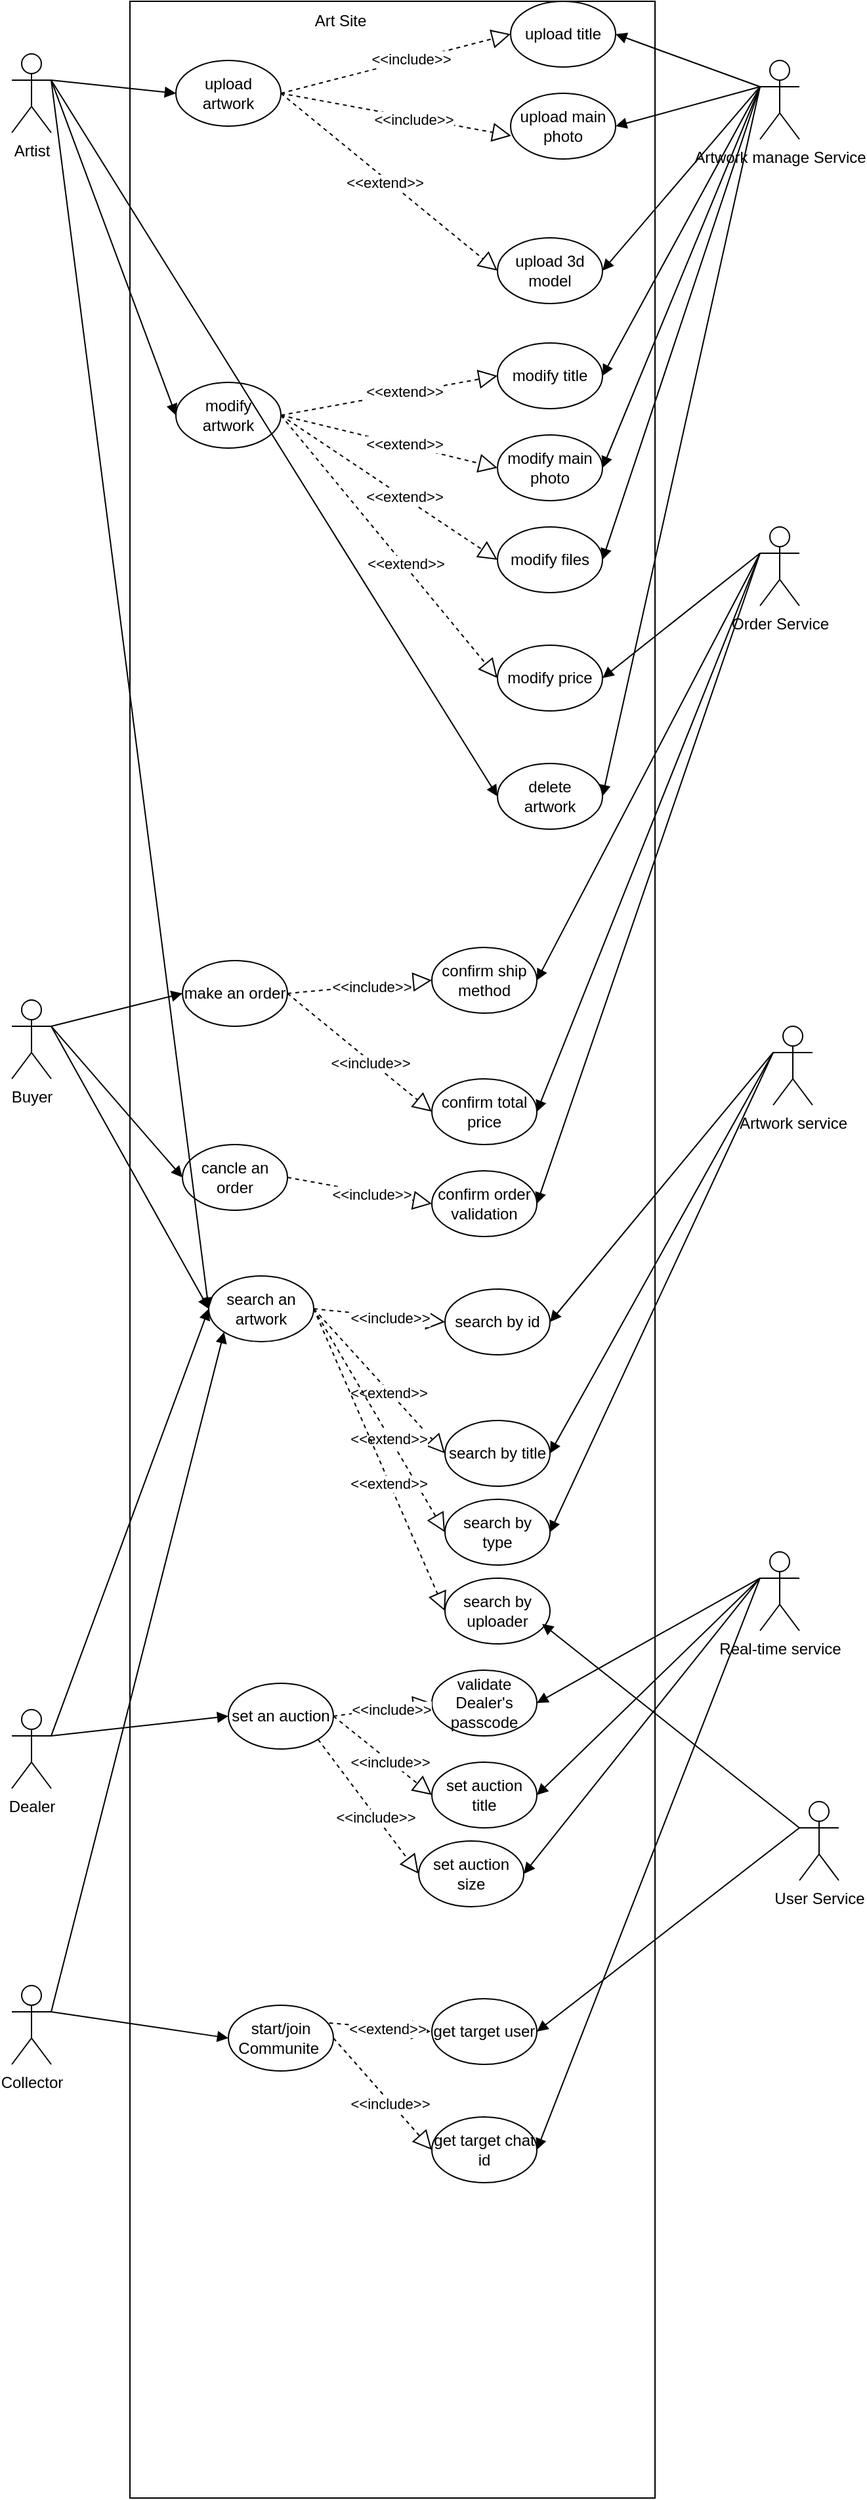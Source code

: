 <mxfile version="26.1.1">
  <diagram name="Page-1" id="Pky_TOVWznoUA1scNFFX">
    <mxGraphModel dx="1165" dy="565" grid="1" gridSize="10" guides="1" tooltips="1" connect="1" arrows="1" fold="1" page="1" pageScale="1" pageWidth="850" pageHeight="1100" math="0" shadow="0">
      <root>
        <mxCell id="0" />
        <mxCell id="1" parent="0" />
        <mxCell id="8AGuU69_h8K9wH-vG9Zy-5" value="" style="html=1;whiteSpace=wrap;" vertex="1" parent="1">
          <mxGeometry x="350" y="100" width="400" height="1900" as="geometry" />
        </mxCell>
        <mxCell id="8AGuU69_h8K9wH-vG9Zy-1" value="Artist" style="shape=umlActor;verticalLabelPosition=bottom;verticalAlign=top;html=1;outlineConnect=0;" vertex="1" parent="1">
          <mxGeometry x="260" y="140" width="30" height="60" as="geometry" />
        </mxCell>
        <mxCell id="8AGuU69_h8K9wH-vG9Zy-2" value="Buyer" style="shape=umlActor;verticalLabelPosition=bottom;verticalAlign=top;html=1;outlineConnect=0;" vertex="1" parent="1">
          <mxGeometry x="260" y="860" width="30" height="60" as="geometry" />
        </mxCell>
        <mxCell id="8AGuU69_h8K9wH-vG9Zy-3" value="&lt;div&gt;Collector&lt;/div&gt;" style="shape=umlActor;verticalLabelPosition=bottom;verticalAlign=top;html=1;outlineConnect=0;" vertex="1" parent="1">
          <mxGeometry x="260" y="1610" width="30" height="60" as="geometry" />
        </mxCell>
        <mxCell id="8AGuU69_h8K9wH-vG9Zy-4" value="Dealer&lt;div&gt;&lt;br&gt;&lt;/div&gt;" style="shape=umlActor;verticalLabelPosition=bottom;verticalAlign=top;html=1;outlineConnect=0;" vertex="1" parent="1">
          <mxGeometry x="260" y="1400" width="30" height="60" as="geometry" />
        </mxCell>
        <mxCell id="8AGuU69_h8K9wH-vG9Zy-6" value="Art Site" style="text;html=1;align=center;verticalAlign=middle;resizable=0;points=[];autosize=1;strokeColor=none;fillColor=none;" vertex="1" parent="1">
          <mxGeometry x="480" y="100" width="60" height="30" as="geometry" />
        </mxCell>
        <mxCell id="8AGuU69_h8K9wH-vG9Zy-8" value="upload artwork" style="ellipse;whiteSpace=wrap;html=1;" vertex="1" parent="1">
          <mxGeometry x="385" y="145" width="80" height="50" as="geometry" />
        </mxCell>
        <mxCell id="8AGuU69_h8K9wH-vG9Zy-10" value="upload title&lt;span style=&quot;color: rgba(0, 0, 0, 0); font-family: monospace; font-size: 0px; text-align: start; text-wrap-mode: nowrap;&quot;&gt;%3CmxGraphModel%3E%3Croot%3E%3CmxCell%20id%3D%220%22%2F%3E%3CmxCell%20id%3D%221%22%20parent%3D%220%22%2F%3E%3CmxCell%20id%3D%222%22%20value%3D%22upload%20artwork%22%20style%3D%22ellipse%3BwhiteSpace%3Dwrap%3Bhtml%3D1%3B%22%20vertex%3D%221%22%20parent%3D%221%22%3E%3CmxGeometry%20x%3D%22385%22%20y%3D%22145%22%20width%3D%2280%22%20height%3D%2250%22%20as%3D%22geometry%22%2F%3E%3C%2FmxCell%3E%3C%2Froot%3E%3C%2FmxGraphModel%3E&lt;/span&gt;" style="ellipse;whiteSpace=wrap;html=1;" vertex="1" parent="1">
          <mxGeometry x="640" y="100" width="80" height="50" as="geometry" />
        </mxCell>
        <mxCell id="8AGuU69_h8K9wH-vG9Zy-11" value="upload main photo" style="ellipse;whiteSpace=wrap;html=1;" vertex="1" parent="1">
          <mxGeometry x="640" y="170" width="80" height="50" as="geometry" />
        </mxCell>
        <mxCell id="8AGuU69_h8K9wH-vG9Zy-12" value="upload 3d model" style="ellipse;whiteSpace=wrap;html=1;" vertex="1" parent="1">
          <mxGeometry x="630" y="280" width="80" height="50" as="geometry" />
        </mxCell>
        <mxCell id="8AGuU69_h8K9wH-vG9Zy-18" value="" style="endArrow=block;dashed=1;endFill=0;endSize=12;html=1;rounded=0;exitX=1;exitY=0.5;exitDx=0;exitDy=0;entryX=0;entryY=0.5;entryDx=0;entryDy=0;" edge="1" parent="1" source="8AGuU69_h8K9wH-vG9Zy-8" target="8AGuU69_h8K9wH-vG9Zy-10">
          <mxGeometry width="160" relative="1" as="geometry">
            <mxPoint x="400" y="430" as="sourcePoint" />
            <mxPoint x="560" y="430" as="targetPoint" />
          </mxGeometry>
        </mxCell>
        <mxCell id="8AGuU69_h8K9wH-vG9Zy-22" value="&amp;lt;&amp;lt;include&amp;gt;&amp;gt;" style="edgeLabel;html=1;align=center;verticalAlign=middle;resizable=0;points=[];" vertex="1" connectable="0" parent="8AGuU69_h8K9wH-vG9Zy-18">
          <mxGeometry x="0.134" y="1" relative="1" as="geometry">
            <mxPoint as="offset" />
          </mxGeometry>
        </mxCell>
        <mxCell id="8AGuU69_h8K9wH-vG9Zy-19" value="" style="endArrow=block;dashed=1;endFill=0;endSize=12;html=1;rounded=0;exitX=1;exitY=0.5;exitDx=0;exitDy=0;entryX=0.005;entryY=0.646;entryDx=0;entryDy=0;entryPerimeter=0;" edge="1" parent="1" source="8AGuU69_h8K9wH-vG9Zy-8" target="8AGuU69_h8K9wH-vG9Zy-11">
          <mxGeometry width="160" relative="1" as="geometry">
            <mxPoint x="475" y="180" as="sourcePoint" />
            <mxPoint x="570" y="165" as="targetPoint" />
          </mxGeometry>
        </mxCell>
        <mxCell id="8AGuU69_h8K9wH-vG9Zy-24" value="&amp;lt;&amp;lt;include&amp;gt;&amp;gt;" style="edgeLabel;html=1;align=center;verticalAlign=middle;resizable=0;points=[];" vertex="1" connectable="0" parent="8AGuU69_h8K9wH-vG9Zy-19">
          <mxGeometry x="0.15" y="-1" relative="1" as="geometry">
            <mxPoint as="offset" />
          </mxGeometry>
        </mxCell>
        <mxCell id="8AGuU69_h8K9wH-vG9Zy-21" value="" style="endArrow=block;dashed=1;endFill=0;endSize=12;html=1;rounded=0;exitX=1;exitY=0.5;exitDx=0;exitDy=0;entryX=0;entryY=0.5;entryDx=0;entryDy=0;" edge="1" parent="1" source="8AGuU69_h8K9wH-vG9Zy-8" target="8AGuU69_h8K9wH-vG9Zy-12">
          <mxGeometry width="160" relative="1" as="geometry">
            <mxPoint x="485" y="190" as="sourcePoint" />
            <mxPoint x="580" y="175" as="targetPoint" />
          </mxGeometry>
        </mxCell>
        <mxCell id="8AGuU69_h8K9wH-vG9Zy-25" value="&amp;lt;&amp;lt;extend&amp;gt;&amp;gt;" style="edgeLabel;html=1;align=center;verticalAlign=middle;resizable=0;points=[];" vertex="1" connectable="0" parent="8AGuU69_h8K9wH-vG9Zy-21">
          <mxGeometry x="-0.026" y="-2" relative="1" as="geometry">
            <mxPoint as="offset" />
          </mxGeometry>
        </mxCell>
        <mxCell id="8AGuU69_h8K9wH-vG9Zy-26" value="Artwork manage Service" style="shape=umlActor;verticalLabelPosition=bottom;verticalAlign=top;html=1;outlineConnect=0;" vertex="1" parent="1">
          <mxGeometry x="830" y="145" width="30" height="60" as="geometry" />
        </mxCell>
        <mxCell id="8AGuU69_h8K9wH-vG9Zy-32" value="" style="html=1;verticalAlign=bottom;endArrow=block;curved=0;rounded=0;exitX=0;exitY=0.333;exitDx=0;exitDy=0;exitPerimeter=0;entryX=1;entryY=0.5;entryDx=0;entryDy=0;" edge="1" parent="1" source="8AGuU69_h8K9wH-vG9Zy-26" target="8AGuU69_h8K9wH-vG9Zy-10">
          <mxGeometry width="80" relative="1" as="geometry">
            <mxPoint x="820" y="180" as="sourcePoint" />
            <mxPoint x="900" y="180" as="targetPoint" />
          </mxGeometry>
        </mxCell>
        <mxCell id="8AGuU69_h8K9wH-vG9Zy-33" value="" style="html=1;verticalAlign=bottom;endArrow=block;curved=0;rounded=0;exitX=0;exitY=0.333;exitDx=0;exitDy=0;exitPerimeter=0;entryX=1;entryY=0.5;entryDx=0;entryDy=0;" edge="1" parent="1" source="8AGuU69_h8K9wH-vG9Zy-26" target="8AGuU69_h8K9wH-vG9Zy-11">
          <mxGeometry width="80" relative="1" as="geometry">
            <mxPoint x="850" y="165" as="sourcePoint" />
            <mxPoint x="730" y="135" as="targetPoint" />
          </mxGeometry>
        </mxCell>
        <mxCell id="8AGuU69_h8K9wH-vG9Zy-34" value="" style="html=1;verticalAlign=bottom;endArrow=block;curved=0;rounded=0;exitX=0;exitY=0.333;exitDx=0;exitDy=0;exitPerimeter=0;entryX=1;entryY=0.5;entryDx=0;entryDy=0;" edge="1" parent="1" source="8AGuU69_h8K9wH-vG9Zy-26" target="8AGuU69_h8K9wH-vG9Zy-12">
          <mxGeometry width="80" relative="1" as="geometry">
            <mxPoint x="860" y="175" as="sourcePoint" />
            <mxPoint x="740" y="145" as="targetPoint" />
          </mxGeometry>
        </mxCell>
        <mxCell id="8AGuU69_h8K9wH-vG9Zy-35" value="modify&lt;div&gt;artwork&lt;/div&gt;" style="ellipse;whiteSpace=wrap;html=1;" vertex="1" parent="1">
          <mxGeometry x="385" y="390" width="80" height="50" as="geometry" />
        </mxCell>
        <mxCell id="8AGuU69_h8K9wH-vG9Zy-36" value="modify title" style="ellipse;whiteSpace=wrap;html=1;" vertex="1" parent="1">
          <mxGeometry x="630" y="360" width="80" height="50" as="geometry" />
        </mxCell>
        <mxCell id="8AGuU69_h8K9wH-vG9Zy-37" value="modify main photo" style="ellipse;whiteSpace=wrap;html=1;" vertex="1" parent="1">
          <mxGeometry x="630" y="430" width="80" height="50" as="geometry" />
        </mxCell>
        <mxCell id="8AGuU69_h8K9wH-vG9Zy-39" value="modify price" style="ellipse;whiteSpace=wrap;html=1;" vertex="1" parent="1">
          <mxGeometry x="630" y="590" width="80" height="50" as="geometry" />
        </mxCell>
        <mxCell id="8AGuU69_h8K9wH-vG9Zy-40" value="modify files" style="ellipse;whiteSpace=wrap;html=1;" vertex="1" parent="1">
          <mxGeometry x="630" y="500" width="80" height="50" as="geometry" />
        </mxCell>
        <mxCell id="8AGuU69_h8K9wH-vG9Zy-42" value="" style="endArrow=block;dashed=1;endFill=0;endSize=12;html=1;rounded=0;exitX=1;exitY=0.5;exitDx=0;exitDy=0;entryX=0;entryY=0.5;entryDx=0;entryDy=0;" edge="1" parent="1" source="8AGuU69_h8K9wH-vG9Zy-35" target="8AGuU69_h8K9wH-vG9Zy-36">
          <mxGeometry width="160" relative="1" as="geometry">
            <mxPoint x="475" y="180" as="sourcePoint" />
            <mxPoint x="650" y="135" as="targetPoint" />
          </mxGeometry>
        </mxCell>
        <mxCell id="8AGuU69_h8K9wH-vG9Zy-43" value="&amp;lt;&amp;lt;extend&amp;gt;&amp;gt;" style="edgeLabel;html=1;align=center;verticalAlign=middle;resizable=0;points=[];" vertex="1" connectable="0" parent="8AGuU69_h8K9wH-vG9Zy-42">
          <mxGeometry x="0.134" y="1" relative="1" as="geometry">
            <mxPoint as="offset" />
          </mxGeometry>
        </mxCell>
        <mxCell id="8AGuU69_h8K9wH-vG9Zy-44" value="" style="endArrow=block;dashed=1;endFill=0;endSize=12;html=1;rounded=0;exitX=1;exitY=0.5;exitDx=0;exitDy=0;entryX=0;entryY=0.5;entryDx=0;entryDy=0;" edge="1" parent="1" source="8AGuU69_h8K9wH-vG9Zy-35" target="8AGuU69_h8K9wH-vG9Zy-37">
          <mxGeometry width="160" relative="1" as="geometry">
            <mxPoint x="485" y="190" as="sourcePoint" />
            <mxPoint x="660" y="145" as="targetPoint" />
          </mxGeometry>
        </mxCell>
        <mxCell id="8AGuU69_h8K9wH-vG9Zy-45" value="&amp;lt;&amp;lt;extend&amp;gt;&amp;gt;" style="edgeLabel;html=1;align=center;verticalAlign=middle;resizable=0;points=[];" vertex="1" connectable="0" parent="8AGuU69_h8K9wH-vG9Zy-44">
          <mxGeometry x="0.134" y="1" relative="1" as="geometry">
            <mxPoint as="offset" />
          </mxGeometry>
        </mxCell>
        <mxCell id="8AGuU69_h8K9wH-vG9Zy-46" value="" style="endArrow=block;dashed=1;endFill=0;endSize=12;html=1;rounded=0;exitX=1;exitY=0.5;exitDx=0;exitDy=0;entryX=0;entryY=0.5;entryDx=0;entryDy=0;" edge="1" parent="1" source="8AGuU69_h8K9wH-vG9Zy-35" target="8AGuU69_h8K9wH-vG9Zy-40">
          <mxGeometry width="160" relative="1" as="geometry">
            <mxPoint x="495" y="200" as="sourcePoint" />
            <mxPoint x="670" y="155" as="targetPoint" />
          </mxGeometry>
        </mxCell>
        <mxCell id="8AGuU69_h8K9wH-vG9Zy-47" value="&amp;lt;&amp;lt;extend&amp;gt;&amp;gt;" style="edgeLabel;html=1;align=center;verticalAlign=middle;resizable=0;points=[];" vertex="1" connectable="0" parent="8AGuU69_h8K9wH-vG9Zy-46">
          <mxGeometry x="0.134" y="1" relative="1" as="geometry">
            <mxPoint as="offset" />
          </mxGeometry>
        </mxCell>
        <mxCell id="8AGuU69_h8K9wH-vG9Zy-48" value="" style="endArrow=block;dashed=1;endFill=0;endSize=12;html=1;rounded=0;exitX=1;exitY=0.5;exitDx=0;exitDy=0;entryX=0;entryY=0.5;entryDx=0;entryDy=0;" edge="1" parent="1" source="8AGuU69_h8K9wH-vG9Zy-35" target="8AGuU69_h8K9wH-vG9Zy-39">
          <mxGeometry width="160" relative="1" as="geometry">
            <mxPoint x="505" y="210" as="sourcePoint" />
            <mxPoint x="680" y="165" as="targetPoint" />
          </mxGeometry>
        </mxCell>
        <mxCell id="8AGuU69_h8K9wH-vG9Zy-49" value="&amp;lt;&amp;lt;extend&amp;gt;&amp;gt;" style="edgeLabel;html=1;align=center;verticalAlign=middle;resizable=0;points=[];" vertex="1" connectable="0" parent="8AGuU69_h8K9wH-vG9Zy-48">
          <mxGeometry x="0.134" y="1" relative="1" as="geometry">
            <mxPoint as="offset" />
          </mxGeometry>
        </mxCell>
        <mxCell id="8AGuU69_h8K9wH-vG9Zy-52" value="" style="html=1;verticalAlign=bottom;endArrow=block;curved=0;rounded=0;exitX=0;exitY=0.333;exitDx=0;exitDy=0;exitPerimeter=0;entryX=1;entryY=0.5;entryDx=0;entryDy=0;" edge="1" parent="1" source="8AGuU69_h8K9wH-vG9Zy-26" target="8AGuU69_h8K9wH-vG9Zy-36">
          <mxGeometry width="80" relative="1" as="geometry">
            <mxPoint x="850" y="165" as="sourcePoint" />
            <mxPoint x="720" y="315" as="targetPoint" />
          </mxGeometry>
        </mxCell>
        <mxCell id="8AGuU69_h8K9wH-vG9Zy-53" value="" style="html=1;verticalAlign=bottom;endArrow=block;curved=0;rounded=0;exitX=0;exitY=0.333;exitDx=0;exitDy=0;exitPerimeter=0;entryX=1;entryY=0.5;entryDx=0;entryDy=0;" edge="1" parent="1" source="8AGuU69_h8K9wH-vG9Zy-26" target="8AGuU69_h8K9wH-vG9Zy-37">
          <mxGeometry width="80" relative="1" as="geometry">
            <mxPoint x="860" y="175" as="sourcePoint" />
            <mxPoint x="730" y="325" as="targetPoint" />
          </mxGeometry>
        </mxCell>
        <mxCell id="8AGuU69_h8K9wH-vG9Zy-54" value="" style="html=1;verticalAlign=bottom;endArrow=block;curved=0;rounded=0;exitX=0;exitY=0.333;exitDx=0;exitDy=0;exitPerimeter=0;entryX=1;entryY=0.5;entryDx=0;entryDy=0;" edge="1" parent="1" source="8AGuU69_h8K9wH-vG9Zy-26" target="8AGuU69_h8K9wH-vG9Zy-40">
          <mxGeometry width="80" relative="1" as="geometry">
            <mxPoint x="870" y="185" as="sourcePoint" />
            <mxPoint x="740" y="335" as="targetPoint" />
          </mxGeometry>
        </mxCell>
        <mxCell id="8AGuU69_h8K9wH-vG9Zy-55" value="Order Service" style="shape=umlActor;verticalLabelPosition=bottom;verticalAlign=top;html=1;outlineConnect=0;" vertex="1" parent="1">
          <mxGeometry x="830" y="500" width="30" height="60" as="geometry" />
        </mxCell>
        <mxCell id="8AGuU69_h8K9wH-vG9Zy-57" value="" style="html=1;verticalAlign=bottom;endArrow=block;curved=0;rounded=0;exitX=0;exitY=0.333;exitDx=0;exitDy=0;exitPerimeter=0;entryX=1;entryY=0.5;entryDx=0;entryDy=0;" edge="1" parent="1" source="8AGuU69_h8K9wH-vG9Zy-55" target="8AGuU69_h8K9wH-vG9Zy-39">
          <mxGeometry width="80" relative="1" as="geometry">
            <mxPoint x="840" y="175" as="sourcePoint" />
            <mxPoint x="720" y="535" as="targetPoint" />
          </mxGeometry>
        </mxCell>
        <mxCell id="8AGuU69_h8K9wH-vG9Zy-59" value="" style="html=1;verticalAlign=bottom;endArrow=block;curved=0;rounded=0;exitX=1;exitY=0.333;exitDx=0;exitDy=0;exitPerimeter=0;entryX=0;entryY=0.5;entryDx=0;entryDy=0;" edge="1" parent="1" source="8AGuU69_h8K9wH-vG9Zy-1" target="8AGuU69_h8K9wH-vG9Zy-35">
          <mxGeometry width="80" relative="1" as="geometry">
            <mxPoint x="840" y="175" as="sourcePoint" />
            <mxPoint x="730" y="135" as="targetPoint" />
          </mxGeometry>
        </mxCell>
        <mxCell id="8AGuU69_h8K9wH-vG9Zy-60" value="" style="html=1;verticalAlign=bottom;endArrow=block;curved=0;rounded=0;exitX=1;exitY=0.333;exitDx=0;exitDy=0;exitPerimeter=0;entryX=0;entryY=0.5;entryDx=0;entryDy=0;" edge="1" parent="1" source="8AGuU69_h8K9wH-vG9Zy-1" target="8AGuU69_h8K9wH-vG9Zy-8">
          <mxGeometry width="80" relative="1" as="geometry">
            <mxPoint x="850" y="185" as="sourcePoint" />
            <mxPoint x="740" y="145" as="targetPoint" />
          </mxGeometry>
        </mxCell>
        <mxCell id="8AGuU69_h8K9wH-vG9Zy-61" value="delete&lt;br&gt;&lt;div&gt;artwork&lt;/div&gt;" style="ellipse;whiteSpace=wrap;html=1;" vertex="1" parent="1">
          <mxGeometry x="630" y="680" width="80" height="50" as="geometry" />
        </mxCell>
        <mxCell id="8AGuU69_h8K9wH-vG9Zy-63" value="" style="html=1;verticalAlign=bottom;endArrow=block;curved=0;rounded=0;exitX=1;exitY=0.333;exitDx=0;exitDy=0;exitPerimeter=0;entryX=0;entryY=0.5;entryDx=0;entryDy=0;" edge="1" parent="1" source="8AGuU69_h8K9wH-vG9Zy-1" target="8AGuU69_h8K9wH-vG9Zy-61">
          <mxGeometry width="80" relative="1" as="geometry">
            <mxPoint x="300" y="170" as="sourcePoint" />
            <mxPoint x="395" y="425" as="targetPoint" />
          </mxGeometry>
        </mxCell>
        <mxCell id="8AGuU69_h8K9wH-vG9Zy-64" value="" style="html=1;verticalAlign=bottom;endArrow=block;curved=0;rounded=0;exitX=0;exitY=0.333;exitDx=0;exitDy=0;exitPerimeter=0;entryX=1;entryY=0.5;entryDx=0;entryDy=0;" edge="1" parent="1" source="8AGuU69_h8K9wH-vG9Zy-26" target="8AGuU69_h8K9wH-vG9Zy-61">
          <mxGeometry width="80" relative="1" as="geometry">
            <mxPoint x="310" y="180" as="sourcePoint" />
            <mxPoint x="405" y="435" as="targetPoint" />
          </mxGeometry>
        </mxCell>
        <mxCell id="8AGuU69_h8K9wH-vG9Zy-66" value="confirm&amp;nbsp;&lt;span style=&quot;color: rgba(0, 0, 0, 0); font-family: monospace; font-size: 0px; text-align: start; text-wrap-mode: nowrap;&quot;&gt;%3CmxGraphModel%3E%3Croot%3E%3CmxCell%20id%3D%220%22%2F%3E%3CmxCell%20id%3D%221%22%20parent%3D%220%22%2F%3E%3CmxCell%20id%3D%222%22%20value%3D%22make%20an%20order%22%20style%3D%22ellipse%3BwhiteSpace%3Dwrap%3Bhtml%3D1%3B%22%20vertex%3D%221%22%20parent%3D%221%22%3E%3CmxGeometry%20x%3D%22380%22%20y%3D%22820%22%20width%3D%2280%22%20height%3D%2250%22%20as%3D%22geometry%22%2F%3E%3C%2FmxCell%3E%3C%2Froot%3E%3C%2FmxGraphModel%3E&lt;/span&gt;ship method" style="ellipse;whiteSpace=wrap;html=1;" vertex="1" parent="1">
          <mxGeometry x="580" y="820" width="80" height="50" as="geometry" />
        </mxCell>
        <mxCell id="8AGuU69_h8K9wH-vG9Zy-67" value="make an order" style="ellipse;whiteSpace=wrap;html=1;" vertex="1" parent="1">
          <mxGeometry x="390" y="830" width="80" height="50" as="geometry" />
        </mxCell>
        <mxCell id="8AGuU69_h8K9wH-vG9Zy-68" value="confirm total price" style="ellipse;whiteSpace=wrap;html=1;" vertex="1" parent="1">
          <mxGeometry x="580" y="920" width="80" height="50" as="geometry" />
        </mxCell>
        <mxCell id="8AGuU69_h8K9wH-vG9Zy-69" value="" style="endArrow=block;dashed=1;endFill=0;endSize=12;html=1;rounded=0;exitX=1;exitY=0.5;exitDx=0;exitDy=0;entryX=0;entryY=0.5;entryDx=0;entryDy=0;" edge="1" parent="1" source="8AGuU69_h8K9wH-vG9Zy-67" target="8AGuU69_h8K9wH-vG9Zy-66">
          <mxGeometry width="160" relative="1" as="geometry">
            <mxPoint x="475" y="180" as="sourcePoint" />
            <mxPoint x="650" y="212" as="targetPoint" />
          </mxGeometry>
        </mxCell>
        <mxCell id="8AGuU69_h8K9wH-vG9Zy-70" value="&amp;lt;&amp;lt;include&amp;gt;&amp;gt;" style="edgeLabel;html=1;align=center;verticalAlign=middle;resizable=0;points=[];" vertex="1" connectable="0" parent="8AGuU69_h8K9wH-vG9Zy-69">
          <mxGeometry x="0.15" y="-1" relative="1" as="geometry">
            <mxPoint as="offset" />
          </mxGeometry>
        </mxCell>
        <mxCell id="8AGuU69_h8K9wH-vG9Zy-71" value="" style="endArrow=block;dashed=1;endFill=0;endSize=12;html=1;rounded=0;exitX=1;exitY=0.5;exitDx=0;exitDy=0;entryX=0;entryY=0.5;entryDx=0;entryDy=0;" edge="1" parent="1" source="8AGuU69_h8K9wH-vG9Zy-67" target="8AGuU69_h8K9wH-vG9Zy-68">
          <mxGeometry width="160" relative="1" as="geometry">
            <mxPoint x="485" y="190" as="sourcePoint" />
            <mxPoint x="660" y="222" as="targetPoint" />
          </mxGeometry>
        </mxCell>
        <mxCell id="8AGuU69_h8K9wH-vG9Zy-72" value="&amp;lt;&amp;lt;include&amp;gt;&amp;gt;" style="edgeLabel;html=1;align=center;verticalAlign=middle;resizable=0;points=[];" vertex="1" connectable="0" parent="8AGuU69_h8K9wH-vG9Zy-71">
          <mxGeometry x="0.15" y="-1" relative="1" as="geometry">
            <mxPoint as="offset" />
          </mxGeometry>
        </mxCell>
        <mxCell id="8AGuU69_h8K9wH-vG9Zy-73" value="" style="html=1;verticalAlign=bottom;endArrow=block;curved=0;rounded=0;exitX=1;exitY=0.333;exitDx=0;exitDy=0;exitPerimeter=0;entryX=0;entryY=0.5;entryDx=0;entryDy=0;" edge="1" parent="1" source="8AGuU69_h8K9wH-vG9Zy-2" target="8AGuU69_h8K9wH-vG9Zy-67">
          <mxGeometry width="80" relative="1" as="geometry">
            <mxPoint x="300" y="170" as="sourcePoint" />
            <mxPoint x="395" y="425" as="targetPoint" />
          </mxGeometry>
        </mxCell>
        <mxCell id="8AGuU69_h8K9wH-vG9Zy-74" value="" style="html=1;verticalAlign=bottom;endArrow=block;curved=0;rounded=0;entryX=1;entryY=0.5;entryDx=0;entryDy=0;exitX=0;exitY=0.333;exitDx=0;exitDy=0;exitPerimeter=0;" edge="1" parent="1" source="8AGuU69_h8K9wH-vG9Zy-55" target="8AGuU69_h8K9wH-vG9Zy-66">
          <mxGeometry width="80" relative="1" as="geometry">
            <mxPoint x="810" y="520" as="sourcePoint" />
            <mxPoint x="720" y="625" as="targetPoint" />
          </mxGeometry>
        </mxCell>
        <mxCell id="8AGuU69_h8K9wH-vG9Zy-75" value="" style="html=1;verticalAlign=bottom;endArrow=block;curved=0;rounded=0;exitX=0;exitY=0.333;exitDx=0;exitDy=0;exitPerimeter=0;entryX=1;entryY=0.5;entryDx=0;entryDy=0;" edge="1" parent="1" source="8AGuU69_h8K9wH-vG9Zy-55" target="8AGuU69_h8K9wH-vG9Zy-68">
          <mxGeometry width="80" relative="1" as="geometry">
            <mxPoint x="850" y="540" as="sourcePoint" />
            <mxPoint x="730" y="635" as="targetPoint" />
          </mxGeometry>
        </mxCell>
        <mxCell id="8AGuU69_h8K9wH-vG9Zy-76" value="cancle an order" style="ellipse;whiteSpace=wrap;html=1;" vertex="1" parent="1">
          <mxGeometry x="390" y="970" width="80" height="50" as="geometry" />
        </mxCell>
        <mxCell id="8AGuU69_h8K9wH-vG9Zy-77" value="confirm order validation&lt;span style=&quot;color: rgba(0, 0, 0, 0); font-family: monospace; font-size: 0px; text-align: start; text-wrap-mode: nowrap;&quot;&gt;%3CmxGraphModel%3E%3Croot%3E%3CmxCell%20id%3D%220%22%2F%3E%3CmxCell%20id%3D%221%22%20parent%3D%220%22%2F%3E%3CmxCell%20id%3D%222%22%20value%3D%22make%20an%20order%22%20style%3D%22ellipse%3BwhiteSpace%3Dwrap%3Bhtml%3D1%3B%22%20vertex%3D%221%22%20parent%3D%221%22%3E%3CmxGeometry%20x%3D%22380%22%20y%3D%22820%22%20width%3D%2280%22%20height%3D%2250%22%20as%3D%22geometry%22%2F%3E%3C%2FmxCell%3E%3C%2Froot%3E%3C%2FmxGraphModel%3Eorder&amp;nbsp;&lt;/span&gt;" style="ellipse;whiteSpace=wrap;html=1;" vertex="1" parent="1">
          <mxGeometry x="580" y="990" width="80" height="50" as="geometry" />
        </mxCell>
        <mxCell id="8AGuU69_h8K9wH-vG9Zy-78" value="" style="endArrow=block;dashed=1;endFill=0;endSize=12;html=1;rounded=0;exitX=1;exitY=0.5;exitDx=0;exitDy=0;entryX=0;entryY=0.5;entryDx=0;entryDy=0;" edge="1" parent="1" source="8AGuU69_h8K9wH-vG9Zy-76" target="8AGuU69_h8K9wH-vG9Zy-77">
          <mxGeometry width="160" relative="1" as="geometry">
            <mxPoint x="480" y="865" as="sourcePoint" />
            <mxPoint x="590" y="955" as="targetPoint" />
          </mxGeometry>
        </mxCell>
        <mxCell id="8AGuU69_h8K9wH-vG9Zy-79" value="&amp;lt;&amp;lt;include&amp;gt;&amp;gt;" style="edgeLabel;html=1;align=center;verticalAlign=middle;resizable=0;points=[];" vertex="1" connectable="0" parent="8AGuU69_h8K9wH-vG9Zy-78">
          <mxGeometry x="0.15" y="-1" relative="1" as="geometry">
            <mxPoint as="offset" />
          </mxGeometry>
        </mxCell>
        <mxCell id="8AGuU69_h8K9wH-vG9Zy-80" value="" style="html=1;verticalAlign=bottom;endArrow=block;curved=0;rounded=0;exitX=1;exitY=0.333;exitDx=0;exitDy=0;exitPerimeter=0;entryX=0;entryY=0.5;entryDx=0;entryDy=0;" edge="1" parent="1" source="8AGuU69_h8K9wH-vG9Zy-2" target="8AGuU69_h8K9wH-vG9Zy-76">
          <mxGeometry width="80" relative="1" as="geometry">
            <mxPoint x="300" y="890" as="sourcePoint" />
            <mxPoint x="400" y="865" as="targetPoint" />
          </mxGeometry>
        </mxCell>
        <mxCell id="8AGuU69_h8K9wH-vG9Zy-81" value="" style="html=1;verticalAlign=bottom;endArrow=block;curved=0;rounded=0;exitX=0;exitY=0.333;exitDx=0;exitDy=0;exitPerimeter=0;entryX=1;entryY=0.5;entryDx=0;entryDy=0;" edge="1" parent="1" source="8AGuU69_h8K9wH-vG9Zy-55" target="8AGuU69_h8K9wH-vG9Zy-77">
          <mxGeometry width="80" relative="1" as="geometry">
            <mxPoint x="310" y="900" as="sourcePoint" />
            <mxPoint x="410" y="875" as="targetPoint" />
          </mxGeometry>
        </mxCell>
        <mxCell id="8AGuU69_h8K9wH-vG9Zy-83" value="search an artwork" style="ellipse;whiteSpace=wrap;html=1;" vertex="1" parent="1">
          <mxGeometry x="410" y="1070" width="80" height="50" as="geometry" />
        </mxCell>
        <mxCell id="8AGuU69_h8K9wH-vG9Zy-84" value="" style="endArrow=block;dashed=1;endFill=0;endSize=12;html=1;rounded=0;exitX=1;exitY=0.5;exitDx=0;exitDy=0;entryX=0;entryY=0.5;entryDx=0;entryDy=0;" edge="1" parent="1" source="8AGuU69_h8K9wH-vG9Zy-83" target="8AGuU69_h8K9wH-vG9Zy-86">
          <mxGeometry width="160" relative="1" as="geometry">
            <mxPoint x="480" y="1005" as="sourcePoint" />
            <mxPoint x="590" y="1025" as="targetPoint" />
          </mxGeometry>
        </mxCell>
        <mxCell id="8AGuU69_h8K9wH-vG9Zy-85" value="&amp;lt;&amp;lt;include&amp;gt;&amp;gt;" style="edgeLabel;html=1;align=center;verticalAlign=middle;resizable=0;points=[];" vertex="1" connectable="0" parent="8AGuU69_h8K9wH-vG9Zy-84">
          <mxGeometry x="0.15" y="-1" relative="1" as="geometry">
            <mxPoint as="offset" />
          </mxGeometry>
        </mxCell>
        <mxCell id="8AGuU69_h8K9wH-vG9Zy-86" value="search by id&lt;span style=&quot;color: rgba(0, 0, 0, 0); font-family: monospace; font-size: 0px; text-align: start; text-wrap-mode: nowrap;&quot;&gt;%3CmxGraphModel%3E%3Croot%3E%3CmxCell%20id%3D%220%22%2F%3E%3CmxCell%20id%3D%221%22%20parent%3D%220%22%2F%3E%3CmxCell%20id%3D%222%22%20value%3D%22confirm%20order%20validation%26lt%3Bspan%20style%3D%26quot%3Bcolor%3A%20rgba(0%2C%200%2C%200%2C%200)%3B%20font-family%3A%20monospace%3B%20font-size%3A%200px%3B%20text-align%3A%20start%3B%20text-wrap-mode%3A%20nowrap%3B%26quot%3B%26gt%3B%253CmxGraphModel%253E%253Croot%253E%253CmxCell%2520id%253D%25220%2522%252F%253E%253CmxCell%2520id%253D%25221%2522%2520parent%253D%25220%2522%252F%253E%253CmxCell%2520id%253D%25222%2522%2520value%253D%2522make%2520an%2520order%2522%2520style%253D%2522ellipse%253BwhiteSpace%253Dwrap%253Bhtml%253D1%253B%2522%2520vertex%253D%25221%2522%2520parent%253D%25221%2522%253E%253CmxGeometry%2520x%253D%2522380%2522%2520y%253D%2522820%2522%2520width%253D%252280%2522%2520height%253D%252250%2522%2520as%253D%2522geometry%2522%252F%253E%253C%252FmxCell%253E%253C%252Froot%253E%253C%252FmxGraphModel%253Eorder%26amp%3Bnbsp%3B%26lt%3B%2Fspan%26gt%3B%22%20style%3D%22ellipse%3BwhiteSpace%3Dwrap%3Bhtml%3D1%3B%22%20vertex%3D%221%22%20parent%3D%221%22%3E%3CmxGeometry%20x%3D%22580%22%20y%3D%22990%22%20width%3D%2280%22%20height%3D%2250%22%20as%3D%22geometry%22%2F%3E%3C%2FmxCell%3E%3C%2Froot%3E%3C%2FmxGraphModel%3E&lt;/span&gt;" style="ellipse;whiteSpace=wrap;html=1;" vertex="1" parent="1">
          <mxGeometry x="590" y="1080" width="80" height="50" as="geometry" />
        </mxCell>
        <mxCell id="8AGuU69_h8K9wH-vG9Zy-87" value="search by title&lt;span style=&quot;color: rgba(0, 0, 0, 0); font-family: monospace; font-size: 0px; text-align: start; text-wrap-mode: nowrap;&quot;&gt;%3CmxGraphModel%3E%3Croot%3E%3CmxCell%20id%3D%220%22%2F%3E%3CmxCell%20id%3D%221%22%20parent%3D%220%22%2F%3E%3CmxCell%20id%3D%222%22%20value%3D%22confirm%20order%20validation%26lt%3Bspan%20style%3D%26quot%3Bcolor%3A%20rgba(0%2C%200%2C%200%2C%200)%3B%20font-family%3A%20monospace%3B%20font-size%3A%200px%3B%20text-align%3A%20start%3B%20text-wrap-mode%3A%20nowrap%3B%26quot%3B%26gt%3B%253CmxGraphModel%253E%253Croot%253E%253CmxCell%2520id%253D%25220%2522%252F%253E%253CmxCell%2520id%253D%25221%2522%2520parent%253D%25220%2522%252F%253E%253CmxCell%2520id%253D%25222%2522%2520value%253D%2522make%2520an%2520order%2522%2520style%253D%2522ellipse%253BwhiteSpace%253Dwrap%253Bhtml%253D1%253B%2522%2520vertex%253D%25221%2522%2520parent%253D%25221%2522%253E%253CmxGeometry%2520x%253D%2522380%2522%2520y%253D%2522820%2522%2520width%253D%252280%2522%2520height%253D%252250%2522%2520as%253D%2522geometry%2522%252F%253E%253C%252FmxCell%253E%253C%252Froot%253E%253C%252FmxGraphModel%253Eorder%26amp%3Bnbsp%3B%26lt%3B%2Fspan%26gt%3B%22%20style%3D%22ellipse%3BwhiteSpace%3Dwrap%3Bhtml%3D1%3B%22%20vertex%3D%221%22%20parent%3D%221%22%3E%3CmxGeometry%20x%3D%22580%22%20y%3D%22990%22%20width%3D%2280%22%20height%3D%2250%22%20as%3D%22geometry%22%2F%3E%3C%2FmxCell%3E%3C%2Froot%3E%3C%2FmxGraphModel%&lt;/span&gt;" style="ellipse;whiteSpace=wrap;html=1;" vertex="1" parent="1">
          <mxGeometry x="590" y="1180" width="80" height="50" as="geometry" />
        </mxCell>
        <mxCell id="8AGuU69_h8K9wH-vG9Zy-88" value="search by type&lt;span style=&quot;color: rgba(0, 0, 0, 0); font-family: monospace; font-size: 0px; text-align: start; text-wrap-mode: nowrap;&quot;&gt;%3CmxGraphModel%3E%3Croot%3E%3CmxCell%20id%3D%220%22%2F%3E%3CmxCell%20id%3D%221%22%20parent%3D%220%22%2F%3E%3CmxCell%20id%3D%222%22%20value%3D%22confirm%20order%20validation%26lt%3Bspan%20style%3D%26quot%3Bcolor%3A%20rgba(0%2C%200%2C%200%2C%200)%3B%20font-family%3A%20monospace%3B%20font-size%3A%200px%3B%20text-align%3A%20start%3B%20text-wrap-mode%3A%20nowrap%3B%26quot%3B%26gt%3B%253CmxGraphModel%253E%253Croot%253E%253CmxCell%2520id%253D%25220%2522%252F%253E%253CmxCell%2520id%253D%25221%2522%2520parent%253D%25220%2522%252F%253E%253CmxCell%2520id%253D%25222%2522%2520value%253D%2522make%2520an%2520order%2522%2520style%253D%2522ellipse%253BwhiteSpace%253Dwrap%253Bhtml%253D1%253B%2522%2520vertex%253D%25221%2522%2520parent%253D%25221%2522%253E%253CmxGeometry%2520x%253D%2522380%2522%2520y%253D%2522820%2522%2520width%253D%252280%2522%2520height%253D%252250%2522%2520as%253D%2522geometry%2522%252F%253E%253C%252FmxCell%253E%253C%252Froot%253E%253C%252FmxGraphModel%253Eorder%26amp%3Bnbsp%3B%26lt%3B%2Fspan%26gt%3B%22%20style%3D%22ellipse%3BwhiteSpace%3Dwrap%3Bhtml%3D1%3B%22%20vertex%3D%221%22%20parent%3D%221%22%3E%3CmxGeometry%20x%3D%22580%22%20y%3D%22990%22%20width%3D%2280%22%20height%3D%2250%22%20as%3D%22geometry%22%2F%3E%3C%2FmxCell%3E%3C%2Froot%3E%3C%2FmxGraphModel%&lt;/span&gt;" style="ellipse;whiteSpace=wrap;html=1;" vertex="1" parent="1">
          <mxGeometry x="590" y="1240" width="80" height="50" as="geometry" />
        </mxCell>
        <mxCell id="8AGuU69_h8K9wH-vG9Zy-90" value="" style="endArrow=block;dashed=1;endFill=0;endSize=12;html=1;rounded=0;exitX=1;exitY=0.5;exitDx=0;exitDy=0;entryX=0;entryY=0.5;entryDx=0;entryDy=0;" edge="1" parent="1" source="8AGuU69_h8K9wH-vG9Zy-83" target="8AGuU69_h8K9wH-vG9Zy-87">
          <mxGeometry width="160" relative="1" as="geometry">
            <mxPoint x="480" y="1115" as="sourcePoint" />
            <mxPoint x="600" y="1115" as="targetPoint" />
          </mxGeometry>
        </mxCell>
        <mxCell id="8AGuU69_h8K9wH-vG9Zy-91" value="&amp;lt;&amp;lt;extend&amp;gt;&amp;gt;" style="edgeLabel;html=1;align=center;verticalAlign=middle;resizable=0;points=[];" vertex="1" connectable="0" parent="8AGuU69_h8K9wH-vG9Zy-90">
          <mxGeometry x="0.15" y="-1" relative="1" as="geometry">
            <mxPoint as="offset" />
          </mxGeometry>
        </mxCell>
        <mxCell id="8AGuU69_h8K9wH-vG9Zy-92" value="" style="endArrow=block;dashed=1;endFill=0;endSize=12;html=1;rounded=0;exitX=1;exitY=0.5;exitDx=0;exitDy=0;entryX=0;entryY=0.5;entryDx=0;entryDy=0;" edge="1" parent="1" source="8AGuU69_h8K9wH-vG9Zy-83" target="8AGuU69_h8K9wH-vG9Zy-88">
          <mxGeometry width="160" relative="1" as="geometry">
            <mxPoint x="480" y="1115" as="sourcePoint" />
            <mxPoint x="600" y="1215" as="targetPoint" />
          </mxGeometry>
        </mxCell>
        <mxCell id="8AGuU69_h8K9wH-vG9Zy-93" value="&amp;lt;&amp;lt;extend&amp;gt;&amp;gt;" style="edgeLabel;html=1;align=center;verticalAlign=middle;resizable=0;points=[];" vertex="1" connectable="0" parent="8AGuU69_h8K9wH-vG9Zy-92">
          <mxGeometry x="0.15" y="-1" relative="1" as="geometry">
            <mxPoint as="offset" />
          </mxGeometry>
        </mxCell>
        <mxCell id="8AGuU69_h8K9wH-vG9Zy-94" value="Artwork service" style="shape=umlActor;verticalLabelPosition=bottom;verticalAlign=top;html=1;outlineConnect=0;" vertex="1" parent="1">
          <mxGeometry x="840" y="880" width="30" height="60" as="geometry" />
        </mxCell>
        <mxCell id="8AGuU69_h8K9wH-vG9Zy-95" value="" style="html=1;verticalAlign=bottom;endArrow=block;curved=0;rounded=0;exitX=0;exitY=0.333;exitDx=0;exitDy=0;exitPerimeter=0;entryX=1;entryY=0.5;entryDx=0;entryDy=0;" edge="1" parent="1" source="8AGuU69_h8K9wH-vG9Zy-94" target="8AGuU69_h8K9wH-vG9Zy-86">
          <mxGeometry width="80" relative="1" as="geometry">
            <mxPoint x="840" y="530" as="sourcePoint" />
            <mxPoint x="670" y="1025" as="targetPoint" />
          </mxGeometry>
        </mxCell>
        <mxCell id="8AGuU69_h8K9wH-vG9Zy-96" value="" style="html=1;verticalAlign=bottom;endArrow=block;curved=0;rounded=0;exitX=0;exitY=0.333;exitDx=0;exitDy=0;exitPerimeter=0;entryX=1;entryY=0.5;entryDx=0;entryDy=0;" edge="1" parent="1" source="8AGuU69_h8K9wH-vG9Zy-94" target="8AGuU69_h8K9wH-vG9Zy-87">
          <mxGeometry width="80" relative="1" as="geometry">
            <mxPoint x="850" y="540" as="sourcePoint" />
            <mxPoint x="680" y="1035" as="targetPoint" />
          </mxGeometry>
        </mxCell>
        <mxCell id="8AGuU69_h8K9wH-vG9Zy-97" value="" style="html=1;verticalAlign=bottom;endArrow=block;curved=0;rounded=0;exitX=0;exitY=0.333;exitDx=0;exitDy=0;exitPerimeter=0;entryX=1;entryY=0.5;entryDx=0;entryDy=0;" edge="1" parent="1" source="8AGuU69_h8K9wH-vG9Zy-94" target="8AGuU69_h8K9wH-vG9Zy-88">
          <mxGeometry width="80" relative="1" as="geometry">
            <mxPoint x="860" y="550" as="sourcePoint" />
            <mxPoint x="690" y="1045" as="targetPoint" />
          </mxGeometry>
        </mxCell>
        <mxCell id="8AGuU69_h8K9wH-vG9Zy-98" value="" style="html=1;verticalAlign=bottom;endArrow=block;curved=0;rounded=0;exitX=1;exitY=0.333;exitDx=0;exitDy=0;exitPerimeter=0;entryX=0;entryY=0.5;entryDx=0;entryDy=0;" edge="1" parent="1" source="8AGuU69_h8K9wH-vG9Zy-2" target="8AGuU69_h8K9wH-vG9Zy-83">
          <mxGeometry width="80" relative="1" as="geometry">
            <mxPoint x="870" y="560" as="sourcePoint" />
            <mxPoint x="700" y="1055" as="targetPoint" />
          </mxGeometry>
        </mxCell>
        <mxCell id="8AGuU69_h8K9wH-vG9Zy-99" value="" style="html=1;verticalAlign=bottom;endArrow=block;curved=0;rounded=0;exitX=1;exitY=0.333;exitDx=0;exitDy=0;exitPerimeter=0;entryX=0;entryY=0.5;entryDx=0;entryDy=0;" edge="1" parent="1" source="8AGuU69_h8K9wH-vG9Zy-1" target="8AGuU69_h8K9wH-vG9Zy-83">
          <mxGeometry width="80" relative="1" as="geometry">
            <mxPoint x="880" y="570" as="sourcePoint" />
            <mxPoint x="710" y="1065" as="targetPoint" />
          </mxGeometry>
        </mxCell>
        <mxCell id="8AGuU69_h8K9wH-vG9Zy-100" value="" style="html=1;verticalAlign=bottom;endArrow=block;curved=0;rounded=0;exitX=1;exitY=0.333;exitDx=0;exitDy=0;exitPerimeter=0;entryX=0;entryY=0.5;entryDx=0;entryDy=0;" edge="1" parent="1" source="8AGuU69_h8K9wH-vG9Zy-4" target="8AGuU69_h8K9wH-vG9Zy-83">
          <mxGeometry width="80" relative="1" as="geometry">
            <mxPoint x="890" y="580" as="sourcePoint" />
            <mxPoint x="720" y="1075" as="targetPoint" />
          </mxGeometry>
        </mxCell>
        <mxCell id="8AGuU69_h8K9wH-vG9Zy-101" value="" style="html=1;verticalAlign=bottom;endArrow=block;curved=0;rounded=0;exitX=1;exitY=0.333;exitDx=0;exitDy=0;exitPerimeter=0;entryX=0;entryY=1;entryDx=0;entryDy=0;" edge="1" parent="1" source="8AGuU69_h8K9wH-vG9Zy-3" target="8AGuU69_h8K9wH-vG9Zy-83">
          <mxGeometry width="80" relative="1" as="geometry">
            <mxPoint x="300" y="1430" as="sourcePoint" />
            <mxPoint x="390" y="1110" as="targetPoint" />
          </mxGeometry>
        </mxCell>
        <mxCell id="8AGuU69_h8K9wH-vG9Zy-102" value="set an auction" style="ellipse;whiteSpace=wrap;html=1;" vertex="1" parent="1">
          <mxGeometry x="425" y="1380" width="80" height="50" as="geometry" />
        </mxCell>
        <mxCell id="8AGuU69_h8K9wH-vG9Zy-104" value="" style="html=1;verticalAlign=bottom;endArrow=block;curved=0;rounded=0;exitX=1;exitY=0.333;exitDx=0;exitDy=0;exitPerimeter=0;entryX=0;entryY=0.5;entryDx=0;entryDy=0;" edge="1" parent="1" source="8AGuU69_h8K9wH-vG9Zy-4" target="8AGuU69_h8K9wH-vG9Zy-102">
          <mxGeometry width="80" relative="1" as="geometry">
            <mxPoint x="300" y="1640" as="sourcePoint" />
            <mxPoint x="432" y="1123" as="targetPoint" />
          </mxGeometry>
        </mxCell>
        <mxCell id="8AGuU69_h8K9wH-vG9Zy-105" value="validate Dealer&#39;s passcode" style="ellipse;whiteSpace=wrap;html=1;" vertex="1" parent="1">
          <mxGeometry x="580" y="1370" width="80" height="50" as="geometry" />
        </mxCell>
        <mxCell id="8AGuU69_h8K9wH-vG9Zy-106" value="set auction title" style="ellipse;whiteSpace=wrap;html=1;" vertex="1" parent="1">
          <mxGeometry x="580" y="1440" width="80" height="50" as="geometry" />
        </mxCell>
        <mxCell id="8AGuU69_h8K9wH-vG9Zy-107" value="set auction size" style="ellipse;whiteSpace=wrap;html=1;" vertex="1" parent="1">
          <mxGeometry x="570" y="1500" width="80" height="50" as="geometry" />
        </mxCell>
        <mxCell id="8AGuU69_h8K9wH-vG9Zy-109" value="" style="endArrow=block;dashed=1;endFill=0;endSize=12;html=1;rounded=0;exitX=1;exitY=0.5;exitDx=0;exitDy=0;entryX=0;entryY=0.5;entryDx=0;entryDy=0;" edge="1" parent="1" source="8AGuU69_h8K9wH-vG9Zy-102" target="8AGuU69_h8K9wH-vG9Zy-105">
          <mxGeometry width="160" relative="1" as="geometry">
            <mxPoint x="500" y="1105" as="sourcePoint" />
            <mxPoint x="600" y="1115" as="targetPoint" />
          </mxGeometry>
        </mxCell>
        <mxCell id="8AGuU69_h8K9wH-vG9Zy-110" value="&amp;lt;&amp;lt;include&amp;gt;&amp;gt;" style="edgeLabel;html=1;align=center;verticalAlign=middle;resizable=0;points=[];" vertex="1" connectable="0" parent="8AGuU69_h8K9wH-vG9Zy-109">
          <mxGeometry x="0.15" y="-1" relative="1" as="geometry">
            <mxPoint as="offset" />
          </mxGeometry>
        </mxCell>
        <mxCell id="8AGuU69_h8K9wH-vG9Zy-111" value="" style="endArrow=block;dashed=1;endFill=0;endSize=12;html=1;rounded=0;exitX=1;exitY=0.5;exitDx=0;exitDy=0;entryX=0;entryY=0.5;entryDx=0;entryDy=0;" edge="1" parent="1" source="8AGuU69_h8K9wH-vG9Zy-102" target="8AGuU69_h8K9wH-vG9Zy-106">
          <mxGeometry width="160" relative="1" as="geometry">
            <mxPoint x="510" y="1115" as="sourcePoint" />
            <mxPoint x="610" y="1125" as="targetPoint" />
          </mxGeometry>
        </mxCell>
        <mxCell id="8AGuU69_h8K9wH-vG9Zy-112" value="&amp;lt;&amp;lt;include&amp;gt;&amp;gt;" style="edgeLabel;html=1;align=center;verticalAlign=middle;resizable=0;points=[];" vertex="1" connectable="0" parent="8AGuU69_h8K9wH-vG9Zy-111">
          <mxGeometry x="0.15" y="-1" relative="1" as="geometry">
            <mxPoint as="offset" />
          </mxGeometry>
        </mxCell>
        <mxCell id="8AGuU69_h8K9wH-vG9Zy-113" value="" style="endArrow=block;dashed=1;endFill=0;endSize=12;html=1;rounded=0;entryX=0;entryY=0.5;entryDx=0;entryDy=0;exitX=1;exitY=1;exitDx=0;exitDy=0;" edge="1" parent="1" source="8AGuU69_h8K9wH-vG9Zy-102" target="8AGuU69_h8K9wH-vG9Zy-107">
          <mxGeometry width="160" relative="1" as="geometry">
            <mxPoint x="510" y="1400" as="sourcePoint" />
            <mxPoint x="620" y="1135" as="targetPoint" />
          </mxGeometry>
        </mxCell>
        <mxCell id="8AGuU69_h8K9wH-vG9Zy-114" value="&amp;lt;&amp;lt;include&amp;gt;&amp;gt;" style="edgeLabel;html=1;align=center;verticalAlign=middle;resizable=0;points=[];" vertex="1" connectable="0" parent="8AGuU69_h8K9wH-vG9Zy-113">
          <mxGeometry x="0.15" y="-1" relative="1" as="geometry">
            <mxPoint as="offset" />
          </mxGeometry>
        </mxCell>
        <mxCell id="8AGuU69_h8K9wH-vG9Zy-115" value="Real-time service" style="shape=umlActor;verticalLabelPosition=bottom;verticalAlign=top;html=1;outlineConnect=0;" vertex="1" parent="1">
          <mxGeometry x="830" y="1280" width="30" height="60" as="geometry" />
        </mxCell>
        <mxCell id="8AGuU69_h8K9wH-vG9Zy-116" value="" style="html=1;verticalAlign=bottom;endArrow=block;curved=0;rounded=0;exitX=0;exitY=0.333;exitDx=0;exitDy=0;exitPerimeter=0;entryX=1;entryY=0.5;entryDx=0;entryDy=0;" edge="1" parent="1" source="8AGuU69_h8K9wH-vG9Zy-115" target="8AGuU69_h8K9wH-vG9Zy-105">
          <mxGeometry width="80" relative="1" as="geometry">
            <mxPoint x="830" y="910" as="sourcePoint" />
            <mxPoint x="680" y="1305" as="targetPoint" />
          </mxGeometry>
        </mxCell>
        <mxCell id="8AGuU69_h8K9wH-vG9Zy-117" value="" style="html=1;verticalAlign=bottom;endArrow=block;curved=0;rounded=0;exitX=0;exitY=0.333;exitDx=0;exitDy=0;exitPerimeter=0;entryX=1;entryY=0.5;entryDx=0;entryDy=0;" edge="1" parent="1" source="8AGuU69_h8K9wH-vG9Zy-115" target="8AGuU69_h8K9wH-vG9Zy-106">
          <mxGeometry width="80" relative="1" as="geometry">
            <mxPoint x="840" y="920" as="sourcePoint" />
            <mxPoint x="690" y="1315" as="targetPoint" />
          </mxGeometry>
        </mxCell>
        <mxCell id="8AGuU69_h8K9wH-vG9Zy-118" value="" style="html=1;verticalAlign=bottom;endArrow=block;curved=0;rounded=0;exitX=0;exitY=0.333;exitDx=0;exitDy=0;exitPerimeter=0;entryX=1;entryY=0.5;entryDx=0;entryDy=0;" edge="1" parent="1" source="8AGuU69_h8K9wH-vG9Zy-115" target="8AGuU69_h8K9wH-vG9Zy-107">
          <mxGeometry width="80" relative="1" as="geometry">
            <mxPoint x="850" y="930" as="sourcePoint" />
            <mxPoint x="700" y="1325" as="targetPoint" />
          </mxGeometry>
        </mxCell>
        <mxCell id="8AGuU69_h8K9wH-vG9Zy-119" value="start/join Communite&amp;nbsp;" style="ellipse;whiteSpace=wrap;html=1;" vertex="1" parent="1">
          <mxGeometry x="425" y="1625" width="80" height="50" as="geometry" />
        </mxCell>
        <mxCell id="8AGuU69_h8K9wH-vG9Zy-120" value="get target user" style="ellipse;whiteSpace=wrap;html=1;" vertex="1" parent="1">
          <mxGeometry x="580" y="1620" width="80" height="50" as="geometry" />
        </mxCell>
        <mxCell id="8AGuU69_h8K9wH-vG9Zy-121" value="get target chat id" style="ellipse;whiteSpace=wrap;html=1;" vertex="1" parent="1">
          <mxGeometry x="580" y="1710" width="80" height="50" as="geometry" />
        </mxCell>
        <mxCell id="8AGuU69_h8K9wH-vG9Zy-122" value="" style="endArrow=block;dashed=1;endFill=0;endSize=12;html=1;rounded=0;entryX=0;entryY=0.5;entryDx=0;entryDy=0;exitX=1;exitY=0.5;exitDx=0;exitDy=0;" edge="1" parent="1" source="8AGuU69_h8K9wH-vG9Zy-119" target="8AGuU69_h8K9wH-vG9Zy-121">
          <mxGeometry width="160" relative="1" as="geometry">
            <mxPoint x="503" y="1433" as="sourcePoint" />
            <mxPoint x="580" y="1535" as="targetPoint" />
          </mxGeometry>
        </mxCell>
        <mxCell id="8AGuU69_h8K9wH-vG9Zy-123" value="&amp;lt;&amp;lt;include&amp;gt;&amp;gt;" style="edgeLabel;html=1;align=center;verticalAlign=middle;resizable=0;points=[];" vertex="1" connectable="0" parent="8AGuU69_h8K9wH-vG9Zy-122">
          <mxGeometry x="0.15" y="-1" relative="1" as="geometry">
            <mxPoint as="offset" />
          </mxGeometry>
        </mxCell>
        <mxCell id="8AGuU69_h8K9wH-vG9Zy-124" value="" style="endArrow=block;dashed=1;endFill=0;endSize=12;html=1;rounded=0;entryX=0;entryY=0.5;entryDx=0;entryDy=0;exitX=0.972;exitY=0.27;exitDx=0;exitDy=0;exitPerimeter=0;" edge="1" parent="1">
          <mxGeometry width="160" relative="1" as="geometry">
            <mxPoint x="501.76" y="1638.5" as="sourcePoint" />
            <mxPoint x="579.0" y="1645" as="targetPoint" />
          </mxGeometry>
        </mxCell>
        <mxCell id="8AGuU69_h8K9wH-vG9Zy-125" value="&amp;lt;&amp;lt;extend&amp;gt;&amp;gt;" style="edgeLabel;html=1;align=center;verticalAlign=middle;resizable=0;points=[];" vertex="1" connectable="0" parent="8AGuU69_h8K9wH-vG9Zy-124">
          <mxGeometry x="0.15" y="-1" relative="1" as="geometry">
            <mxPoint as="offset" />
          </mxGeometry>
        </mxCell>
        <mxCell id="8AGuU69_h8K9wH-vG9Zy-126" value="" style="html=1;verticalAlign=bottom;endArrow=block;curved=0;rounded=0;exitX=1;exitY=0.333;exitDx=0;exitDy=0;exitPerimeter=0;entryX=0;entryY=0.5;entryDx=0;entryDy=0;" edge="1" parent="1" source="8AGuU69_h8K9wH-vG9Zy-3" target="8AGuU69_h8K9wH-vG9Zy-119">
          <mxGeometry width="80" relative="1" as="geometry">
            <mxPoint x="300" y="1430" as="sourcePoint" />
            <mxPoint x="435" y="1415" as="targetPoint" />
          </mxGeometry>
        </mxCell>
        <mxCell id="8AGuU69_h8K9wH-vG9Zy-128" value="" style="html=1;verticalAlign=bottom;endArrow=block;curved=0;rounded=0;exitX=0;exitY=0.333;exitDx=0;exitDy=0;exitPerimeter=0;entryX=1;entryY=0.5;entryDx=0;entryDy=0;" edge="1" parent="1" source="8AGuU69_h8K9wH-vG9Zy-115" target="8AGuU69_h8K9wH-vG9Zy-121">
          <mxGeometry width="80" relative="1" as="geometry">
            <mxPoint x="860" y="1440" as="sourcePoint" />
            <mxPoint x="670" y="1545" as="targetPoint" />
          </mxGeometry>
        </mxCell>
        <mxCell id="8AGuU69_h8K9wH-vG9Zy-129" value="User Service" style="shape=umlActor;verticalLabelPosition=bottom;verticalAlign=top;html=1;outlineConnect=0;" vertex="1" parent="1">
          <mxGeometry x="860" y="1470" width="30" height="60" as="geometry" />
        </mxCell>
        <mxCell id="8AGuU69_h8K9wH-vG9Zy-130" value="" style="html=1;verticalAlign=bottom;endArrow=block;curved=0;rounded=0;exitX=0;exitY=0.333;exitDx=0;exitDy=0;exitPerimeter=0;entryX=1;entryY=0.5;entryDx=0;entryDy=0;" edge="1" parent="1" source="8AGuU69_h8K9wH-vG9Zy-129" target="8AGuU69_h8K9wH-vG9Zy-120">
          <mxGeometry width="80" relative="1" as="geometry">
            <mxPoint x="840" y="1310" as="sourcePoint" />
            <mxPoint x="670" y="1745" as="targetPoint" />
          </mxGeometry>
        </mxCell>
        <mxCell id="8AGuU69_h8K9wH-vG9Zy-131" value="search by uploader&lt;span style=&quot;color: rgba(0, 0, 0, 0); font-family: monospace; font-size: 0px; text-align: start; text-wrap-mode: nowrap;&quot;&gt;%3CmxGraphModel%3E%3Croot%3E%3CmxCell%20id%3D%220%22%2F%3E%3CmxCell%20id%3D%221%22%20parent%3D%220%22%2F%3E%3CmxCell%20id%3D%222%22%20value%3D%22confirm%20order%20validation%26lt%3Bspan%20style%3D%26quot%3Bcolor%3A%20rgba(0%2C%200%2C%200%2C%200)%3B%20font-family%3A%20monospace%3B%20font-size%3A%200px%3B%20text-align%3A%20start%3B%20text-wrap-mode%3A%20nowrap%3B%26quot%3B%26gt%3B%253CmxGraphModel%253E%253Croot%253E%253CmxCell%2520id%253D%25220%2522%252F%253E%253CmxCell%2520id%253D%25221%2522%2520parent%253D%25220%2522%252F%253E%253CmxCell%2520id%253D%25222%2522%2520value%253D%2522make%2520an%2520order%2522%2520style%253D%2522ellipse%253BwhiteSpace%253Dwrap%253Bhtml%253D1%253B%2522%2520vertex%253D%25221%2522%2520parent%253D%25221%2522%253E%253CmxGeometry%2520x%253D%2522380%2522%2520y%253D%2522820%2522%2520width%253D%252280%2522%2520height%253D%252250%2522%2520as%253D%2522geometry%2522%252F%253E%253C%252FmxCell%253E%253C%252Froot%253E%253C%252FmxGraphModel%253Eorder%26amp%3Bnbsp%3B%26lt%3B%2Fspan%26gt%3B%22%20style%3D%22ellipse%3BwhiteSpace%3Dwrap%3Bhtml%3D1%3B%22%20vertex%3D%221%22%20parent%3D%221%22%3E%3CmxGeometry%20x%3D%22580%22%20y%3D%22990%22%20width%3D%2280%22%20height%3D%2250%22%20as%3D%22geometry%22%2F%3E%3C%2FmxCell%3E%3C%2Froot%3E%3C%2FmxGraphModel&lt;/span&gt;" style="ellipse;whiteSpace=wrap;html=1;" vertex="1" parent="1">
          <mxGeometry x="590" y="1300" width="80" height="50" as="geometry" />
        </mxCell>
        <mxCell id="8AGuU69_h8K9wH-vG9Zy-132" value="" style="endArrow=block;dashed=1;endFill=0;endSize=12;html=1;rounded=0;exitX=1;exitY=0.5;exitDx=0;exitDy=0;entryX=0;entryY=0.5;entryDx=0;entryDy=0;" edge="1" parent="1" source="8AGuU69_h8K9wH-vG9Zy-83" target="8AGuU69_h8K9wH-vG9Zy-131">
          <mxGeometry width="160" relative="1" as="geometry">
            <mxPoint x="500" y="1105" as="sourcePoint" />
            <mxPoint x="600" y="1275" as="targetPoint" />
          </mxGeometry>
        </mxCell>
        <mxCell id="8AGuU69_h8K9wH-vG9Zy-133" value="&amp;lt;&amp;lt;extend&amp;gt;&amp;gt;" style="edgeLabel;html=1;align=center;verticalAlign=middle;resizable=0;points=[];" vertex="1" connectable="0" parent="8AGuU69_h8K9wH-vG9Zy-132">
          <mxGeometry x="0.15" y="-1" relative="1" as="geometry">
            <mxPoint as="offset" />
          </mxGeometry>
        </mxCell>
        <mxCell id="8AGuU69_h8K9wH-vG9Zy-134" value="" style="html=1;verticalAlign=bottom;endArrow=block;curved=0;rounded=0;exitX=0;exitY=0.333;exitDx=0;exitDy=0;exitPerimeter=0;entryX=0.925;entryY=0.695;entryDx=0;entryDy=0;entryPerimeter=0;" edge="1" parent="1" source="8AGuU69_h8K9wH-vG9Zy-129" target="8AGuU69_h8K9wH-vG9Zy-131">
          <mxGeometry width="80" relative="1" as="geometry">
            <mxPoint x="870" y="1500" as="sourcePoint" />
            <mxPoint x="670" y="1655" as="targetPoint" />
          </mxGeometry>
        </mxCell>
      </root>
    </mxGraphModel>
  </diagram>
</mxfile>
